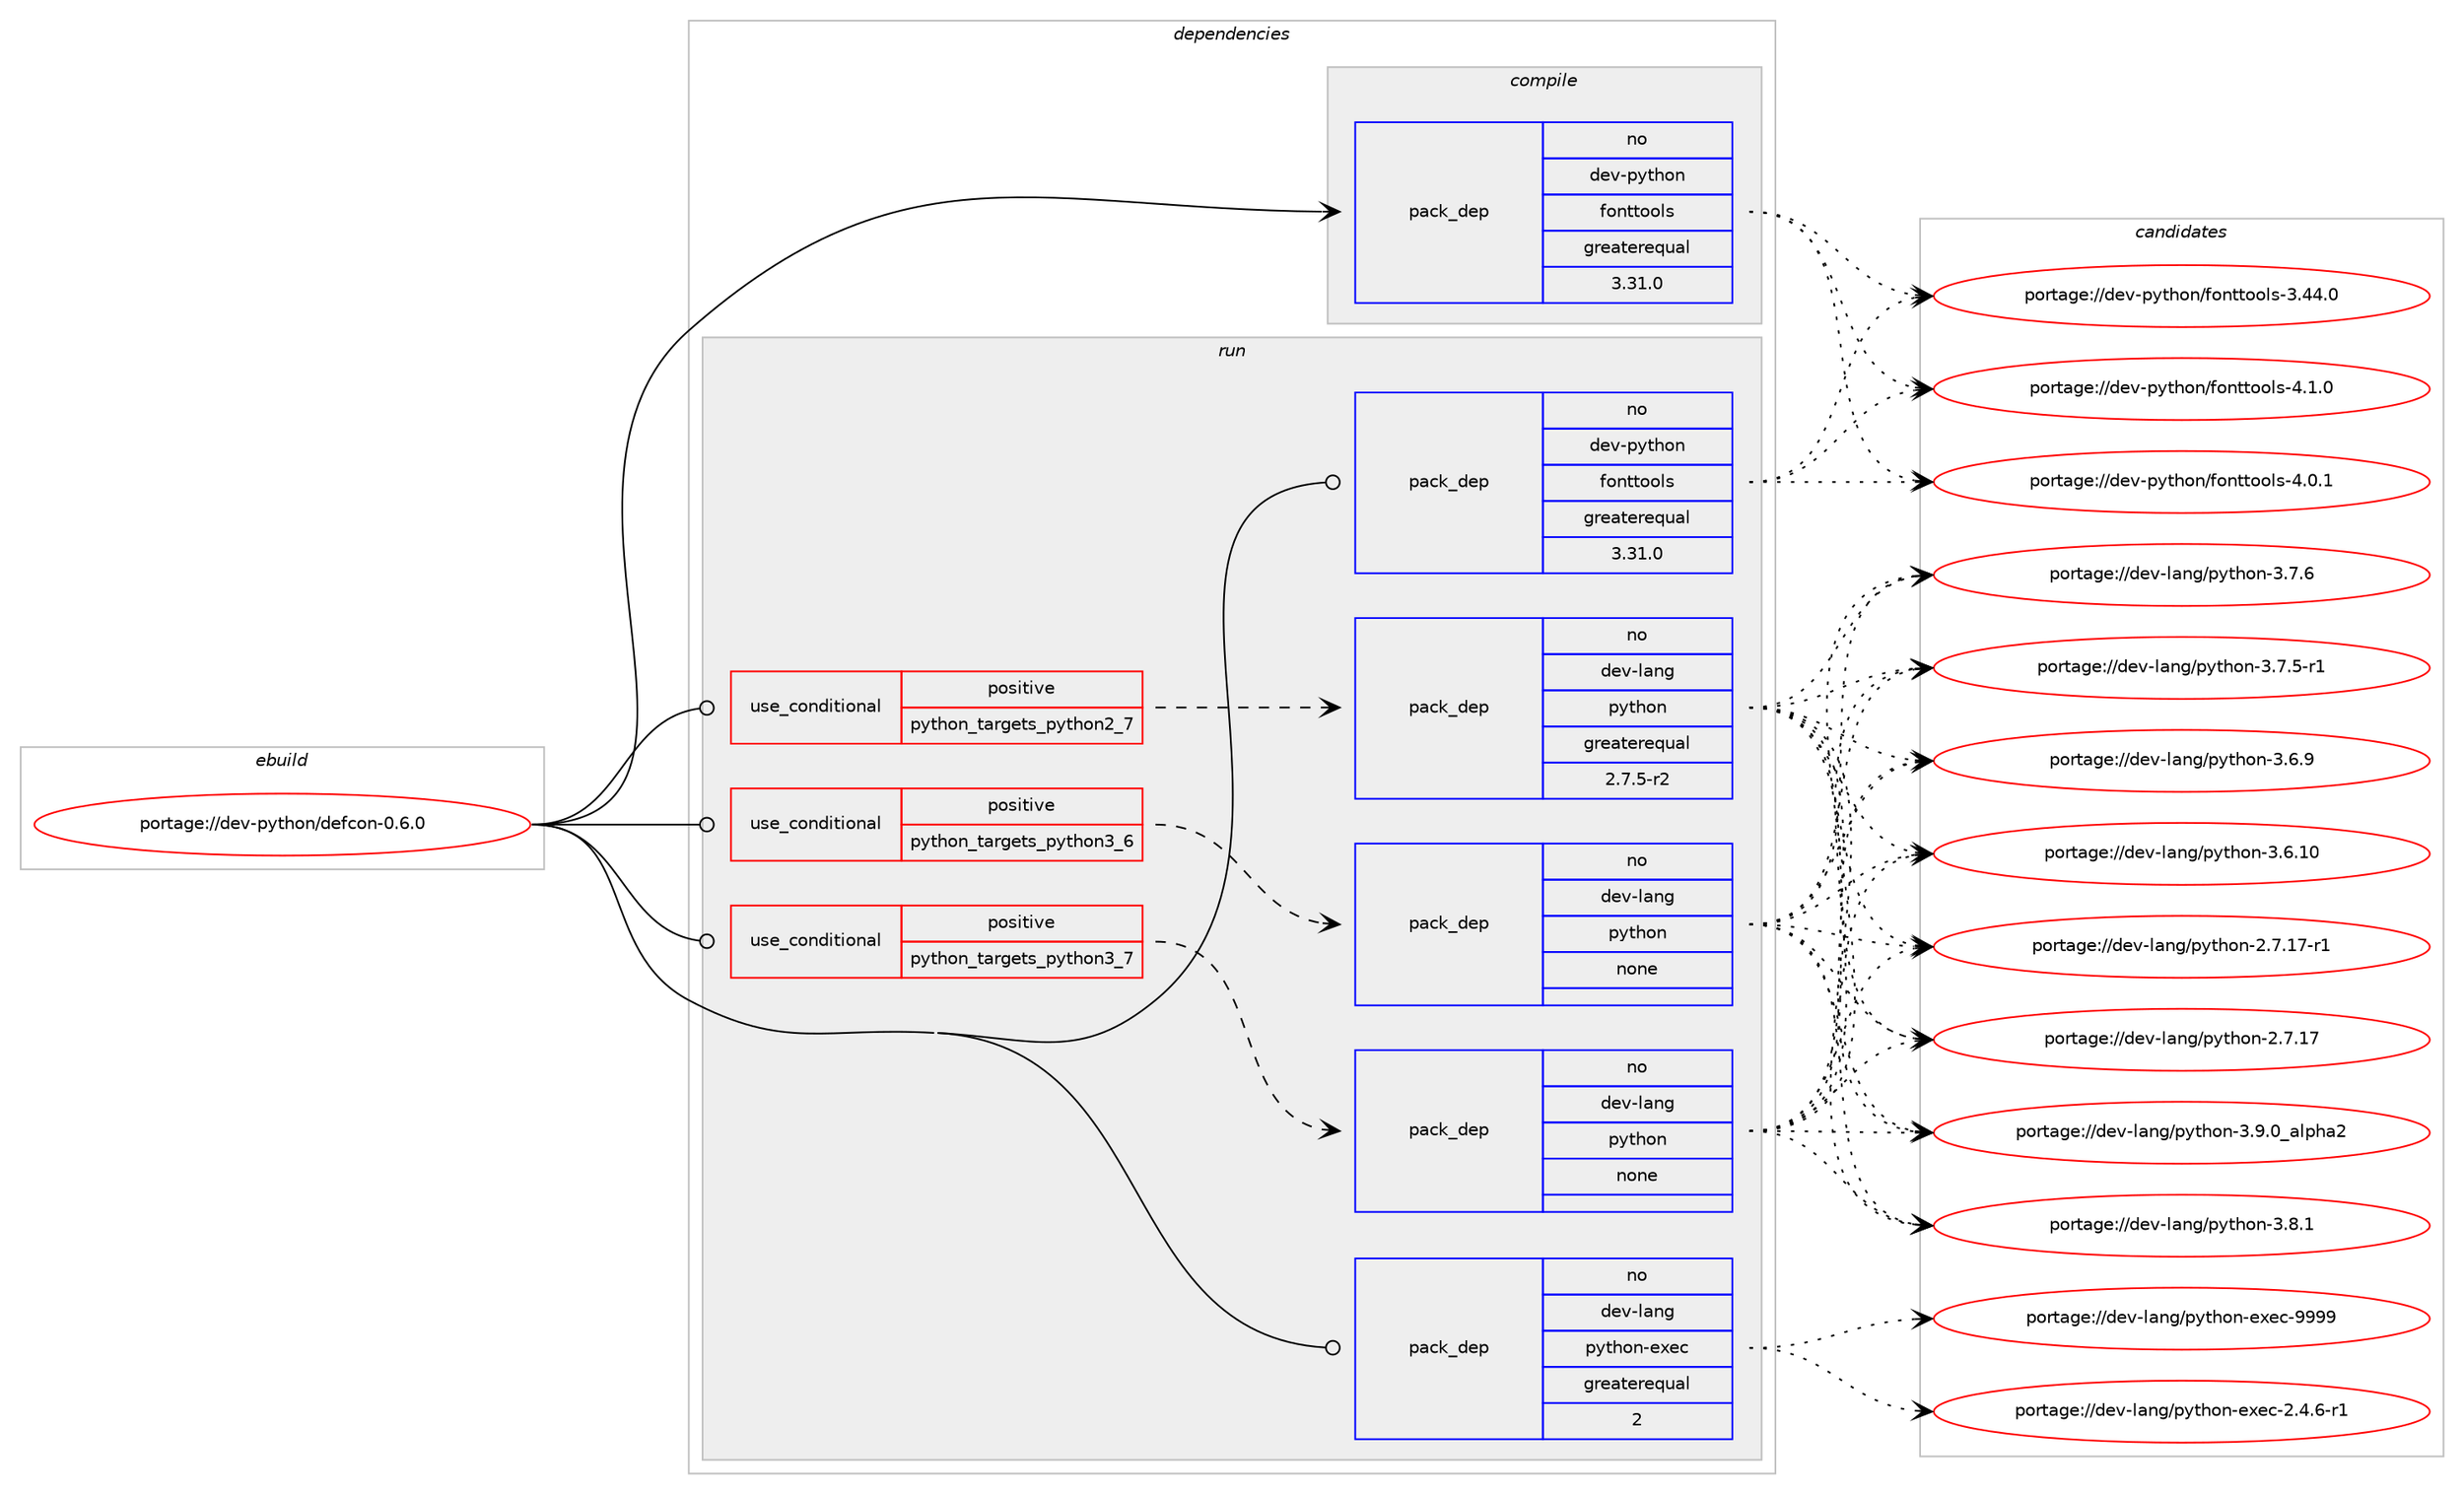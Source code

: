 digraph prolog {

# *************
# Graph options
# *************

newrank=true;
concentrate=true;
compound=true;
graph [rankdir=LR,fontname=Helvetica,fontsize=10,ranksep=1.5];#, ranksep=2.5, nodesep=0.2];
edge  [arrowhead=vee];
node  [fontname=Helvetica,fontsize=10];

# **********
# The ebuild
# **********

subgraph cluster_leftcol {
color=gray;
label=<<i>ebuild</i>>;
id [label="portage://dev-python/defcon-0.6.0", color=red, width=4, href="../dev-python/defcon-0.6.0.svg"];
}

# ****************
# The dependencies
# ****************

subgraph cluster_midcol {
color=gray;
label=<<i>dependencies</i>>;
subgraph cluster_compile {
fillcolor="#eeeeee";
style=filled;
label=<<i>compile</i>>;
subgraph pack342836 {
dependency464849 [label=<<TABLE BORDER="0" CELLBORDER="1" CELLSPACING="0" CELLPADDING="4" WIDTH="220"><TR><TD ROWSPAN="6" CELLPADDING="30">pack_dep</TD></TR><TR><TD WIDTH="110">no</TD></TR><TR><TD>dev-python</TD></TR><TR><TD>fonttools</TD></TR><TR><TD>greaterequal</TD></TR><TR><TD>3.31.0</TD></TR></TABLE>>, shape=none, color=blue];
}
id:e -> dependency464849:w [weight=20,style="solid",arrowhead="vee"];
}
subgraph cluster_compileandrun {
fillcolor="#eeeeee";
style=filled;
label=<<i>compile and run</i>>;
}
subgraph cluster_run {
fillcolor="#eeeeee";
style=filled;
label=<<i>run</i>>;
subgraph cond117020 {
dependency464850 [label=<<TABLE BORDER="0" CELLBORDER="1" CELLSPACING="0" CELLPADDING="4"><TR><TD ROWSPAN="3" CELLPADDING="10">use_conditional</TD></TR><TR><TD>positive</TD></TR><TR><TD>python_targets_python2_7</TD></TR></TABLE>>, shape=none, color=red];
subgraph pack342837 {
dependency464851 [label=<<TABLE BORDER="0" CELLBORDER="1" CELLSPACING="0" CELLPADDING="4" WIDTH="220"><TR><TD ROWSPAN="6" CELLPADDING="30">pack_dep</TD></TR><TR><TD WIDTH="110">no</TD></TR><TR><TD>dev-lang</TD></TR><TR><TD>python</TD></TR><TR><TD>greaterequal</TD></TR><TR><TD>2.7.5-r2</TD></TR></TABLE>>, shape=none, color=blue];
}
dependency464850:e -> dependency464851:w [weight=20,style="dashed",arrowhead="vee"];
}
id:e -> dependency464850:w [weight=20,style="solid",arrowhead="odot"];
subgraph cond117021 {
dependency464852 [label=<<TABLE BORDER="0" CELLBORDER="1" CELLSPACING="0" CELLPADDING="4"><TR><TD ROWSPAN="3" CELLPADDING="10">use_conditional</TD></TR><TR><TD>positive</TD></TR><TR><TD>python_targets_python3_6</TD></TR></TABLE>>, shape=none, color=red];
subgraph pack342838 {
dependency464853 [label=<<TABLE BORDER="0" CELLBORDER="1" CELLSPACING="0" CELLPADDING="4" WIDTH="220"><TR><TD ROWSPAN="6" CELLPADDING="30">pack_dep</TD></TR><TR><TD WIDTH="110">no</TD></TR><TR><TD>dev-lang</TD></TR><TR><TD>python</TD></TR><TR><TD>none</TD></TR><TR><TD></TD></TR></TABLE>>, shape=none, color=blue];
}
dependency464852:e -> dependency464853:w [weight=20,style="dashed",arrowhead="vee"];
}
id:e -> dependency464852:w [weight=20,style="solid",arrowhead="odot"];
subgraph cond117022 {
dependency464854 [label=<<TABLE BORDER="0" CELLBORDER="1" CELLSPACING="0" CELLPADDING="4"><TR><TD ROWSPAN="3" CELLPADDING="10">use_conditional</TD></TR><TR><TD>positive</TD></TR><TR><TD>python_targets_python3_7</TD></TR></TABLE>>, shape=none, color=red];
subgraph pack342839 {
dependency464855 [label=<<TABLE BORDER="0" CELLBORDER="1" CELLSPACING="0" CELLPADDING="4" WIDTH="220"><TR><TD ROWSPAN="6" CELLPADDING="30">pack_dep</TD></TR><TR><TD WIDTH="110">no</TD></TR><TR><TD>dev-lang</TD></TR><TR><TD>python</TD></TR><TR><TD>none</TD></TR><TR><TD></TD></TR></TABLE>>, shape=none, color=blue];
}
dependency464854:e -> dependency464855:w [weight=20,style="dashed",arrowhead="vee"];
}
id:e -> dependency464854:w [weight=20,style="solid",arrowhead="odot"];
subgraph pack342840 {
dependency464856 [label=<<TABLE BORDER="0" CELLBORDER="1" CELLSPACING="0" CELLPADDING="4" WIDTH="220"><TR><TD ROWSPAN="6" CELLPADDING="30">pack_dep</TD></TR><TR><TD WIDTH="110">no</TD></TR><TR><TD>dev-lang</TD></TR><TR><TD>python-exec</TD></TR><TR><TD>greaterequal</TD></TR><TR><TD>2</TD></TR></TABLE>>, shape=none, color=blue];
}
id:e -> dependency464856:w [weight=20,style="solid",arrowhead="odot"];
subgraph pack342841 {
dependency464857 [label=<<TABLE BORDER="0" CELLBORDER="1" CELLSPACING="0" CELLPADDING="4" WIDTH="220"><TR><TD ROWSPAN="6" CELLPADDING="30">pack_dep</TD></TR><TR><TD WIDTH="110">no</TD></TR><TR><TD>dev-python</TD></TR><TR><TD>fonttools</TD></TR><TR><TD>greaterequal</TD></TR><TR><TD>3.31.0</TD></TR></TABLE>>, shape=none, color=blue];
}
id:e -> dependency464857:w [weight=20,style="solid",arrowhead="odot"];
}
}

# **************
# The candidates
# **************

subgraph cluster_choices {
rank=same;
color=gray;
label=<<i>candidates</i>>;

subgraph choice342836 {
color=black;
nodesep=1;
choice1001011184511212111610411111047102111110116116111111108115455246494648 [label="portage://dev-python/fonttools-4.1.0", color=red, width=4,href="../dev-python/fonttools-4.1.0.svg"];
choice1001011184511212111610411111047102111110116116111111108115455246484649 [label="portage://dev-python/fonttools-4.0.1", color=red, width=4,href="../dev-python/fonttools-4.0.1.svg"];
choice100101118451121211161041111104710211111011611611111110811545514652524648 [label="portage://dev-python/fonttools-3.44.0", color=red, width=4,href="../dev-python/fonttools-3.44.0.svg"];
dependency464849:e -> choice1001011184511212111610411111047102111110116116111111108115455246494648:w [style=dotted,weight="100"];
dependency464849:e -> choice1001011184511212111610411111047102111110116116111111108115455246484649:w [style=dotted,weight="100"];
dependency464849:e -> choice100101118451121211161041111104710211111011611611111110811545514652524648:w [style=dotted,weight="100"];
}
subgraph choice342837 {
color=black;
nodesep=1;
choice10010111845108971101034711212111610411111045514657464895971081121049750 [label="portage://dev-lang/python-3.9.0_alpha2", color=red, width=4,href="../dev-lang/python-3.9.0_alpha2.svg"];
choice100101118451089711010347112121116104111110455146564649 [label="portage://dev-lang/python-3.8.1", color=red, width=4,href="../dev-lang/python-3.8.1.svg"];
choice100101118451089711010347112121116104111110455146554654 [label="portage://dev-lang/python-3.7.6", color=red, width=4,href="../dev-lang/python-3.7.6.svg"];
choice1001011184510897110103471121211161041111104551465546534511449 [label="portage://dev-lang/python-3.7.5-r1", color=red, width=4,href="../dev-lang/python-3.7.5-r1.svg"];
choice100101118451089711010347112121116104111110455146544657 [label="portage://dev-lang/python-3.6.9", color=red, width=4,href="../dev-lang/python-3.6.9.svg"];
choice10010111845108971101034711212111610411111045514654464948 [label="portage://dev-lang/python-3.6.10", color=red, width=4,href="../dev-lang/python-3.6.10.svg"];
choice100101118451089711010347112121116104111110455046554649554511449 [label="portage://dev-lang/python-2.7.17-r1", color=red, width=4,href="../dev-lang/python-2.7.17-r1.svg"];
choice10010111845108971101034711212111610411111045504655464955 [label="portage://dev-lang/python-2.7.17", color=red, width=4,href="../dev-lang/python-2.7.17.svg"];
dependency464851:e -> choice10010111845108971101034711212111610411111045514657464895971081121049750:w [style=dotted,weight="100"];
dependency464851:e -> choice100101118451089711010347112121116104111110455146564649:w [style=dotted,weight="100"];
dependency464851:e -> choice100101118451089711010347112121116104111110455146554654:w [style=dotted,weight="100"];
dependency464851:e -> choice1001011184510897110103471121211161041111104551465546534511449:w [style=dotted,weight="100"];
dependency464851:e -> choice100101118451089711010347112121116104111110455146544657:w [style=dotted,weight="100"];
dependency464851:e -> choice10010111845108971101034711212111610411111045514654464948:w [style=dotted,weight="100"];
dependency464851:e -> choice100101118451089711010347112121116104111110455046554649554511449:w [style=dotted,weight="100"];
dependency464851:e -> choice10010111845108971101034711212111610411111045504655464955:w [style=dotted,weight="100"];
}
subgraph choice342838 {
color=black;
nodesep=1;
choice10010111845108971101034711212111610411111045514657464895971081121049750 [label="portage://dev-lang/python-3.9.0_alpha2", color=red, width=4,href="../dev-lang/python-3.9.0_alpha2.svg"];
choice100101118451089711010347112121116104111110455146564649 [label="portage://dev-lang/python-3.8.1", color=red, width=4,href="../dev-lang/python-3.8.1.svg"];
choice100101118451089711010347112121116104111110455146554654 [label="portage://dev-lang/python-3.7.6", color=red, width=4,href="../dev-lang/python-3.7.6.svg"];
choice1001011184510897110103471121211161041111104551465546534511449 [label="portage://dev-lang/python-3.7.5-r1", color=red, width=4,href="../dev-lang/python-3.7.5-r1.svg"];
choice100101118451089711010347112121116104111110455146544657 [label="portage://dev-lang/python-3.6.9", color=red, width=4,href="../dev-lang/python-3.6.9.svg"];
choice10010111845108971101034711212111610411111045514654464948 [label="portage://dev-lang/python-3.6.10", color=red, width=4,href="../dev-lang/python-3.6.10.svg"];
choice100101118451089711010347112121116104111110455046554649554511449 [label="portage://dev-lang/python-2.7.17-r1", color=red, width=4,href="../dev-lang/python-2.7.17-r1.svg"];
choice10010111845108971101034711212111610411111045504655464955 [label="portage://dev-lang/python-2.7.17", color=red, width=4,href="../dev-lang/python-2.7.17.svg"];
dependency464853:e -> choice10010111845108971101034711212111610411111045514657464895971081121049750:w [style=dotted,weight="100"];
dependency464853:e -> choice100101118451089711010347112121116104111110455146564649:w [style=dotted,weight="100"];
dependency464853:e -> choice100101118451089711010347112121116104111110455146554654:w [style=dotted,weight="100"];
dependency464853:e -> choice1001011184510897110103471121211161041111104551465546534511449:w [style=dotted,weight="100"];
dependency464853:e -> choice100101118451089711010347112121116104111110455146544657:w [style=dotted,weight="100"];
dependency464853:e -> choice10010111845108971101034711212111610411111045514654464948:w [style=dotted,weight="100"];
dependency464853:e -> choice100101118451089711010347112121116104111110455046554649554511449:w [style=dotted,weight="100"];
dependency464853:e -> choice10010111845108971101034711212111610411111045504655464955:w [style=dotted,weight="100"];
}
subgraph choice342839 {
color=black;
nodesep=1;
choice10010111845108971101034711212111610411111045514657464895971081121049750 [label="portage://dev-lang/python-3.9.0_alpha2", color=red, width=4,href="../dev-lang/python-3.9.0_alpha2.svg"];
choice100101118451089711010347112121116104111110455146564649 [label="portage://dev-lang/python-3.8.1", color=red, width=4,href="../dev-lang/python-3.8.1.svg"];
choice100101118451089711010347112121116104111110455146554654 [label="portage://dev-lang/python-3.7.6", color=red, width=4,href="../dev-lang/python-3.7.6.svg"];
choice1001011184510897110103471121211161041111104551465546534511449 [label="portage://dev-lang/python-3.7.5-r1", color=red, width=4,href="../dev-lang/python-3.7.5-r1.svg"];
choice100101118451089711010347112121116104111110455146544657 [label="portage://dev-lang/python-3.6.9", color=red, width=4,href="../dev-lang/python-3.6.9.svg"];
choice10010111845108971101034711212111610411111045514654464948 [label="portage://dev-lang/python-3.6.10", color=red, width=4,href="../dev-lang/python-3.6.10.svg"];
choice100101118451089711010347112121116104111110455046554649554511449 [label="portage://dev-lang/python-2.7.17-r1", color=red, width=4,href="../dev-lang/python-2.7.17-r1.svg"];
choice10010111845108971101034711212111610411111045504655464955 [label="portage://dev-lang/python-2.7.17", color=red, width=4,href="../dev-lang/python-2.7.17.svg"];
dependency464855:e -> choice10010111845108971101034711212111610411111045514657464895971081121049750:w [style=dotted,weight="100"];
dependency464855:e -> choice100101118451089711010347112121116104111110455146564649:w [style=dotted,weight="100"];
dependency464855:e -> choice100101118451089711010347112121116104111110455146554654:w [style=dotted,weight="100"];
dependency464855:e -> choice1001011184510897110103471121211161041111104551465546534511449:w [style=dotted,weight="100"];
dependency464855:e -> choice100101118451089711010347112121116104111110455146544657:w [style=dotted,weight="100"];
dependency464855:e -> choice10010111845108971101034711212111610411111045514654464948:w [style=dotted,weight="100"];
dependency464855:e -> choice100101118451089711010347112121116104111110455046554649554511449:w [style=dotted,weight="100"];
dependency464855:e -> choice10010111845108971101034711212111610411111045504655464955:w [style=dotted,weight="100"];
}
subgraph choice342840 {
color=black;
nodesep=1;
choice10010111845108971101034711212111610411111045101120101994557575757 [label="portage://dev-lang/python-exec-9999", color=red, width=4,href="../dev-lang/python-exec-9999.svg"];
choice10010111845108971101034711212111610411111045101120101994550465246544511449 [label="portage://dev-lang/python-exec-2.4.6-r1", color=red, width=4,href="../dev-lang/python-exec-2.4.6-r1.svg"];
dependency464856:e -> choice10010111845108971101034711212111610411111045101120101994557575757:w [style=dotted,weight="100"];
dependency464856:e -> choice10010111845108971101034711212111610411111045101120101994550465246544511449:w [style=dotted,weight="100"];
}
subgraph choice342841 {
color=black;
nodesep=1;
choice1001011184511212111610411111047102111110116116111111108115455246494648 [label="portage://dev-python/fonttools-4.1.0", color=red, width=4,href="../dev-python/fonttools-4.1.0.svg"];
choice1001011184511212111610411111047102111110116116111111108115455246484649 [label="portage://dev-python/fonttools-4.0.1", color=red, width=4,href="../dev-python/fonttools-4.0.1.svg"];
choice100101118451121211161041111104710211111011611611111110811545514652524648 [label="portage://dev-python/fonttools-3.44.0", color=red, width=4,href="../dev-python/fonttools-3.44.0.svg"];
dependency464857:e -> choice1001011184511212111610411111047102111110116116111111108115455246494648:w [style=dotted,weight="100"];
dependency464857:e -> choice1001011184511212111610411111047102111110116116111111108115455246484649:w [style=dotted,weight="100"];
dependency464857:e -> choice100101118451121211161041111104710211111011611611111110811545514652524648:w [style=dotted,weight="100"];
}
}

}

